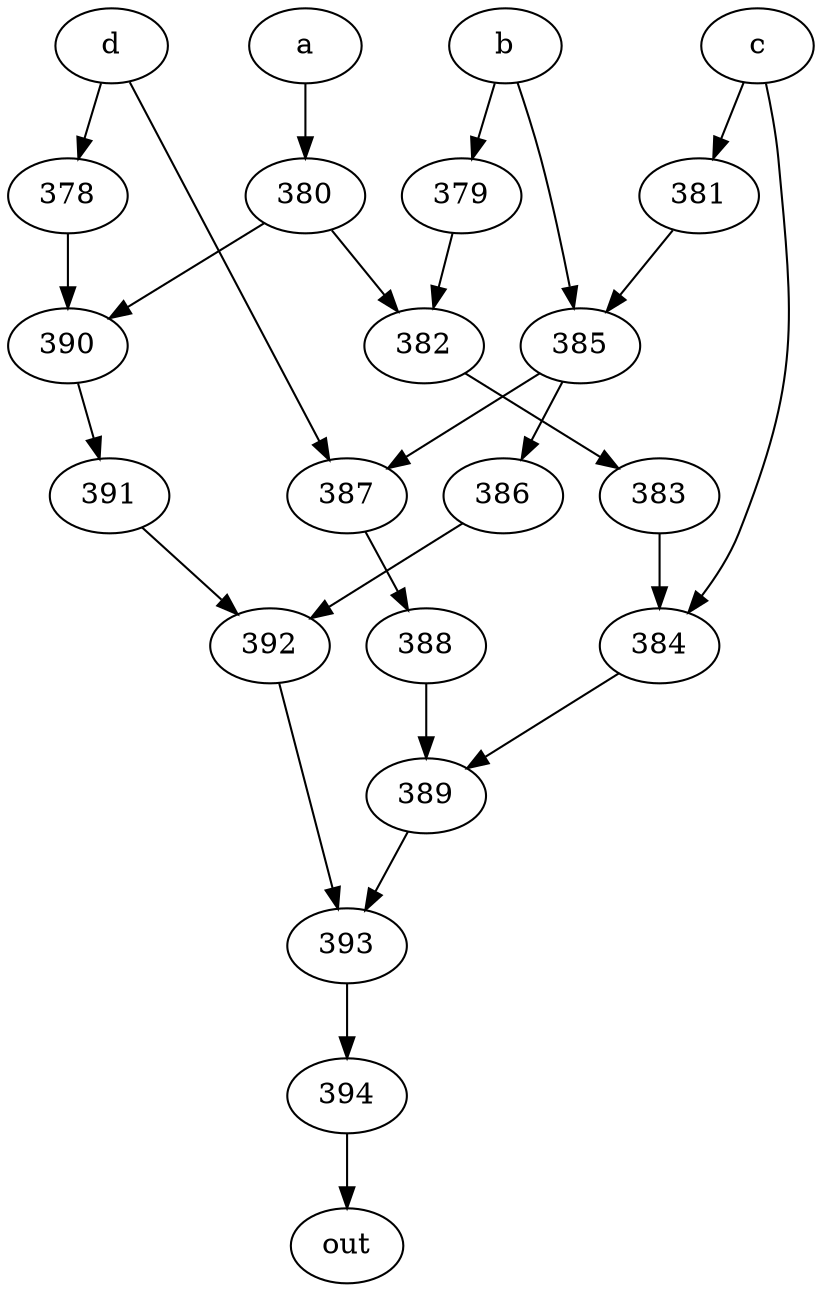strict digraph "" {
	394 -> out;
	a -> 380;
	380 -> 382;
	380 -> 390;
	382 -> 383;
	390 -> 391;
	b -> 379;
	b -> 385;
	379 -> 382;
	385 -> 386;
	385 -> 387;
	386 -> 392;
	387 -> 388;
	c -> 381;
	c -> 384;
	381 -> 385;
	384 -> 389;
	389 -> 393;
	d -> 387;
	d -> 378;
	378 -> 390;
	388 -> 389;
	391 -> 392;
	383 -> 384;
	393 -> 394;
	392 -> 393;
}
